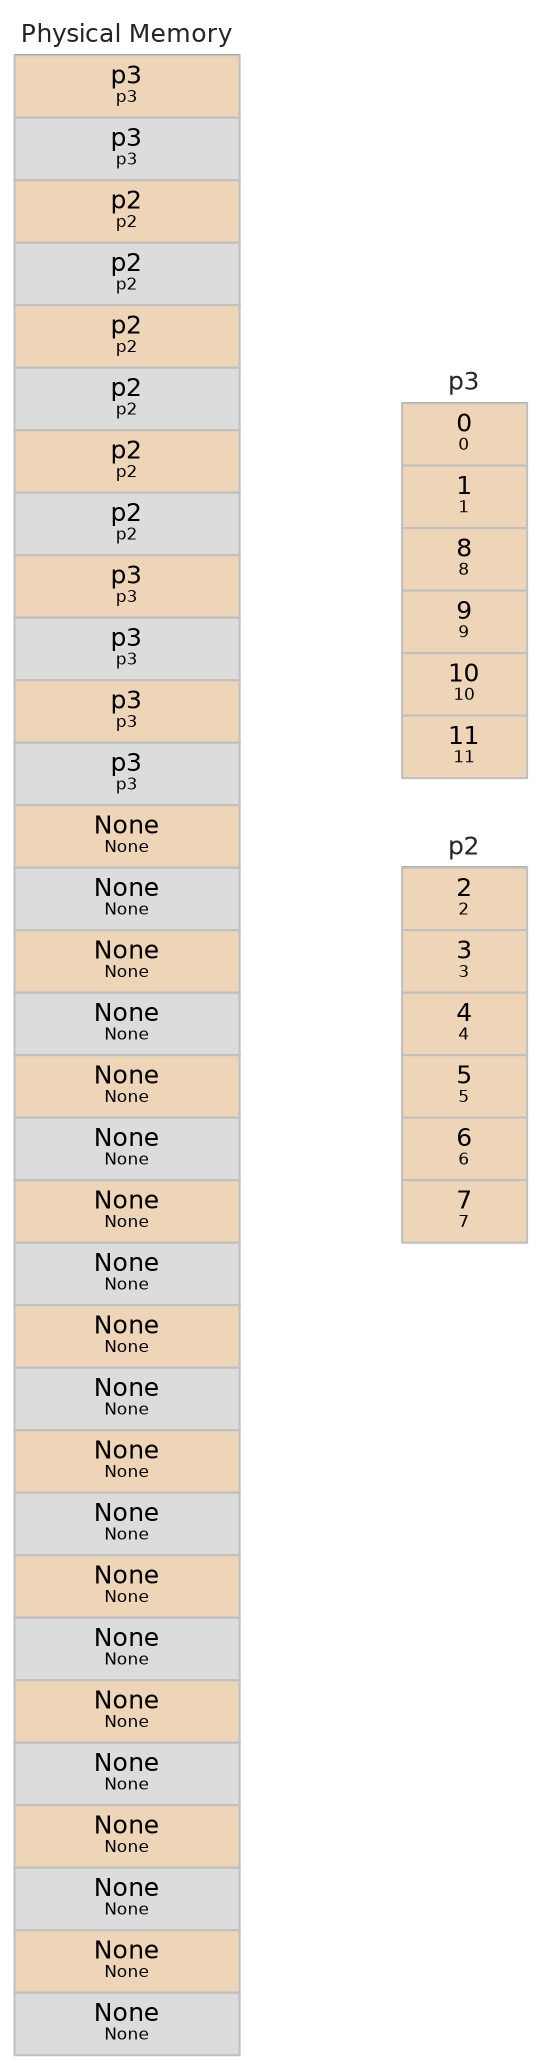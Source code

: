 digraph "memsim/graphs/paged1.json" {
	graph [fontname=x rankdir=RL ranksep=1.0]
	node [fontname=Helvetica fontsize=10 height=0.2 margin="0.04 0.04" shape=none width=0.4]
	edge [arrowsize=0.4]
	subgraph left {
		physmem [label=<<table border="0.1" cellborder="1" cellspacing="0"><TR><TD sides="b"><font face="helvetica" color="grey15" point-size="12">Physical Memory</font></TD></TR><tr><td align="text" color="grey" bgcolor="bisque2" height="30" width="60" port="p3"><font point-size="12">p3</font><br></br><font point-size="8">p3</font></td></tr><tr><td align="text" color="grey" bgcolor="gainsboro" height="30" width="60" port="p3"><font point-size="12">p3</font><br></br><font point-size="8">p3</font></td></tr><tr><td align="text" color="grey" bgcolor="bisque2" height="30" width="60" port="p2"><font point-size="12">p2</font><br></br><font point-size="8">p2</font></td></tr><tr><td align="text" color="grey" bgcolor="gainsboro" height="30" width="60" port="p2"><font point-size="12">p2</font><br></br><font point-size="8">p2</font></td></tr><tr><td align="text" color="grey" bgcolor="bisque2" height="30" width="60" port="p2"><font point-size="12">p2</font><br></br><font point-size="8">p2</font></td></tr><tr><td align="text" color="grey" bgcolor="gainsboro" height="30" width="60" port="p2"><font point-size="12">p2</font><br></br><font point-size="8">p2</font></td></tr><tr><td align="text" color="grey" bgcolor="bisque2" height="30" width="60" port="p2"><font point-size="12">p2</font><br></br><font point-size="8">p2</font></td></tr><tr><td align="text" color="grey" bgcolor="gainsboro" height="30" width="60" port="p2"><font point-size="12">p2</font><br></br><font point-size="8">p2</font></td></tr><tr><td align="text" color="grey" bgcolor="bisque2" height="30" width="60" port="p3"><font point-size="12">p3</font><br></br><font point-size="8">p3</font></td></tr><tr><td align="text" color="grey" bgcolor="gainsboro" height="30" width="60" port="p3"><font point-size="12">p3</font><br></br><font point-size="8">p3</font></td></tr><tr><td align="text" color="grey" bgcolor="bisque2" height="30" width="60" port="p3"><font point-size="12">p3</font><br></br><font point-size="8">p3</font></td></tr><tr><td align="text" color="grey" bgcolor="gainsboro" height="30" width="60" port="p3"><font point-size="12">p3</font><br></br><font point-size="8">p3</font></td></tr><tr><td align="text" color="grey" bgcolor="bisque2" height="30" width="60" port="None"><font point-size="12">None</font><br></br><font point-size="8">None</font></td></tr><tr><td align="text" color="grey" bgcolor="gainsboro" height="30" width="60" port="None"><font point-size="12">None</font><br></br><font point-size="8">None</font></td></tr><tr><td align="text" color="grey" bgcolor="bisque2" height="30" width="60" port="None"><font point-size="12">None</font><br></br><font point-size="8">None</font></td></tr><tr><td align="text" color="grey" bgcolor="gainsboro" height="30" width="60" port="None"><font point-size="12">None</font><br></br><font point-size="8">None</font></td></tr><tr><td align="text" color="grey" bgcolor="bisque2" height="30" width="60" port="None"><font point-size="12">None</font><br></br><font point-size="8">None</font></td></tr><tr><td align="text" color="grey" bgcolor="gainsboro" height="30" width="60" port="None"><font point-size="12">None</font><br></br><font point-size="8">None</font></td></tr><tr><td align="text" color="grey" bgcolor="bisque2" height="30" width="60" port="None"><font point-size="12">None</font><br></br><font point-size="8">None</font></td></tr><tr><td align="text" color="grey" bgcolor="gainsboro" height="30" width="60" port="None"><font point-size="12">None</font><br></br><font point-size="8">None</font></td></tr><tr><td align="text" color="grey" bgcolor="bisque2" height="30" width="60" port="None"><font point-size="12">None</font><br></br><font point-size="8">None</font></td></tr><tr><td align="text" color="grey" bgcolor="gainsboro" height="30" width="60" port="None"><font point-size="12">None</font><br></br><font point-size="8">None</font></td></tr><tr><td align="text" color="grey" bgcolor="bisque2" height="30" width="60" port="None"><font point-size="12">None</font><br></br><font point-size="8">None</font></td></tr><tr><td align="text" color="grey" bgcolor="gainsboro" height="30" width="60" port="None"><font point-size="12">None</font><br></br><font point-size="8">None</font></td></tr><tr><td align="text" color="grey" bgcolor="bisque2" height="30" width="60" port="None"><font point-size="12">None</font><br></br><font point-size="8">None</font></td></tr><tr><td align="text" color="grey" bgcolor="gainsboro" height="30" width="60" port="None"><font point-size="12">None</font><br></br><font point-size="8">None</font></td></tr><tr><td align="text" color="grey" bgcolor="bisque2" height="30" width="60" port="None"><font point-size="12">None</font><br></br><font point-size="8">None</font></td></tr><tr><td align="text" color="grey" bgcolor="gainsboro" height="30" width="60" port="None"><font point-size="12">None</font><br></br><font point-size="8">None</font></td></tr><tr><td align="text" color="grey" bgcolor="bisque2" height="30" width="60" port="None"><font point-size="12">None</font><br></br><font point-size="8">None</font></td></tr><tr><td align="text" color="grey" bgcolor="gainsboro" height="30" width="60" port="None"><font point-size="12">None</font><br></br><font point-size="8">None</font></td></tr><tr><td align="text" color="grey" bgcolor="bisque2" height="30" width="60" port="None"><font point-size="12">None</font><br></br><font point-size="8">None</font></td></tr><tr><td align="text" color="grey" bgcolor="gainsboro" height="30" width="60" port="None"><font point-size="12">None</font><br></br><font point-size="8">None</font></td></tr></table>>]
		rank=sink
	}
	subgraph right {
		p2 [label=<<table border="0.1" cellborder="1" cellspacing="0"><TR><TD sides="b"><font face="helvetica" color="grey15" point-size="12">p2</font></TD></TR><tr><td align="text" color="grey" bgcolor="bisque2" height="30" width="60" port="2"><font point-size="12">2</font><br></br><font point-size="8">2</font></td></tr><tr><td align="text" color="grey" bgcolor="bisque2" height="30" width="60" port="3"><font point-size="12">3</font><br></br><font point-size="8">3</font></td></tr><tr><td align="text" color="grey" bgcolor="bisque2" height="30" width="60" port="4"><font point-size="12">4</font><br></br><font point-size="8">4</font></td></tr><tr><td align="text" color="grey" bgcolor="bisque2" height="30" width="60" port="5"><font point-size="12">5</font><br></br><font point-size="8">5</font></td></tr><tr><td align="text" color="grey" bgcolor="bisque2" height="30" width="60" port="6"><font point-size="12">6</font><br></br><font point-size="8">6</font></td></tr><tr><td align="text" color="grey" bgcolor="bisque2" height="30" width="60" port="7"><font point-size="12">7</font><br></br><font point-size="8">7</font></td></tr></table>>]
		p3 [label=<<table border="0.1" cellborder="1" cellspacing="0"><TR><TD sides="b"><font face="helvetica" color="grey15" point-size="12">p3</font></TD></TR><tr><td align="text" color="grey" bgcolor="bisque2" height="30" width="60" port="0"><font point-size="12">0</font><br></br><font point-size="8">0</font></td></tr><tr><td align="text" color="grey" bgcolor="bisque2" height="30" width="60" port="1"><font point-size="12">1</font><br></br><font point-size="8">1</font></td></tr><tr><td align="text" color="grey" bgcolor="bisque2" height="30" width="60" port="8"><font point-size="12">8</font><br></br><font point-size="8">8</font></td></tr><tr><td align="text" color="grey" bgcolor="bisque2" height="30" width="60" port="9"><font point-size="12">9</font><br></br><font point-size="8">9</font></td></tr><tr><td align="text" color="grey" bgcolor="bisque2" height="30" width="60" port="10"><font point-size="12">10</font><br></br><font point-size="8">10</font></td></tr><tr><td align="text" color="grey" bgcolor="bisque2" height="30" width="60" port="11"><font point-size="12">11</font><br></br><font point-size="8">11</font></td></tr></table>>]
		rank=source
	}
}
